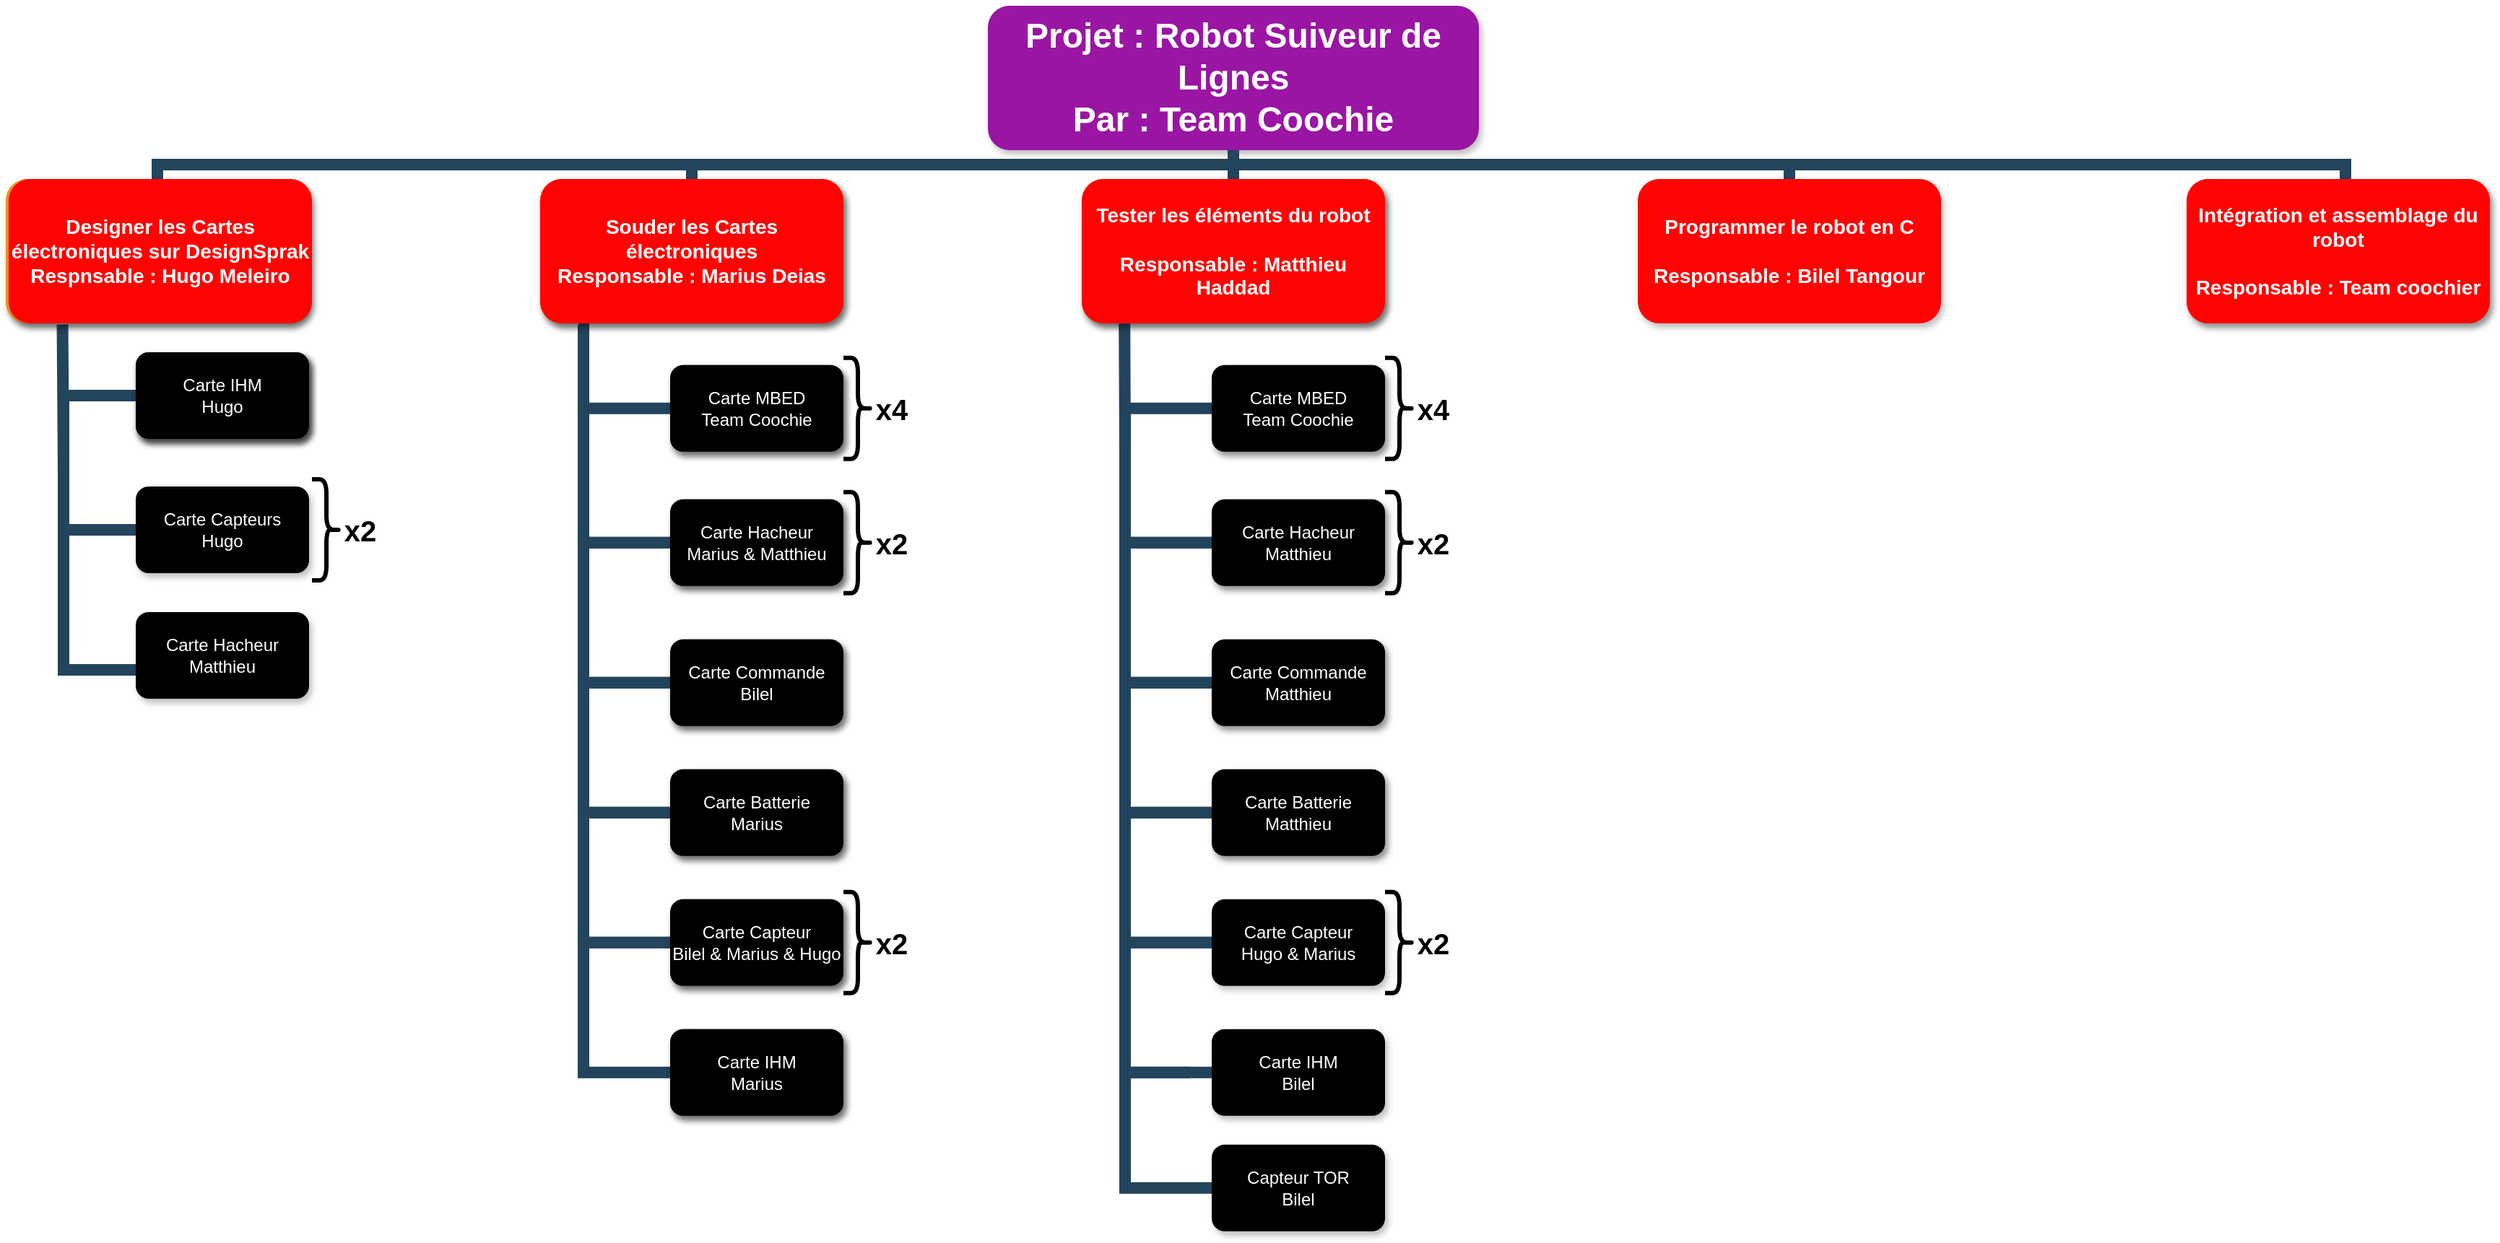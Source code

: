 <mxfile version="20.8.3" type="github">
  <diagram name="Page-1" id="64c3da0e-402f-94eb-ee01-a36477274f13">
    <mxGraphModel dx="754" dy="352" grid="1" gridSize="10" guides="1" tooltips="1" connect="1" arrows="1" fold="1" page="1" pageScale="1" pageWidth="1169" pageHeight="826" background="none" math="0" shadow="0">
      <root>
        <mxCell id="0" />
        <mxCell id="1" parent="0" />
        <mxCell id="2" value="Projet : Robot Suiveur de Lignes&#xa;Par : Team Coochie" style="whiteSpace=wrap;rounded=1;shadow=1;fillColor=#9A15A3;strokeColor=none;fontColor=#FFFFFF;fontStyle=1;fontSize=24" parent="1" vertex="1">
          <mxGeometry x="1000" y="10" width="340" height="100" as="geometry" />
        </mxCell>
        <mxCell id="3" value="Designer les Cartes électroniques sur DesignSprak&#xa;Respnsable : Hugo Meleiro" style="whiteSpace=wrap;rounded=1;fillColor=#F2931E;strokeColor=none;shadow=1;fontColor=#FFFFFF;fontStyle=1;fontSize=14" parent="1" vertex="1">
          <mxGeometry x="320" y="130" width="210" height="100" as="geometry" />
        </mxCell>
        <mxCell id="4" value="SUB-PROJECT 2" style="whiteSpace=wrap;rounded=1;fillColor=#F2931E;strokeColor=none;shadow=1;fontColor=#FFFFFF;fontStyle=1;fontSize=14" parent="1" vertex="1">
          <mxGeometry x="690" y="130" width="210" height="100" as="geometry" />
        </mxCell>
        <mxCell id="23" value="WORK&#xa;PACKAGE 1" style="whiteSpace=wrap;rounded=1;fillColor=#999999;strokeColor=none;shadow=1;fontColor=#FFFFFF;fontStyle=0" parent="1" vertex="1">
          <mxGeometry x="410.0" y="250.0" width="120" height="60" as="geometry" />
        </mxCell>
        <mxCell id="24" value="Carte Capteurs&#xa;Hugo" style="whiteSpace=wrap;rounded=1;fillColor=#000000;strokeColor=none;shadow=1;fontColor=#FFFFFF;fontStyle=0" parent="1" vertex="1">
          <mxGeometry x="410.0" y="343.0" width="120" height="60" as="geometry" />
        </mxCell>
        <mxCell id="45" value="WORK&#xa;PACKAGE 1" style="whiteSpace=wrap;rounded=1;fillColor=#999999;strokeColor=none;shadow=1;fontColor=#FFFFFF;fontStyle=0" parent="1" vertex="1">
          <mxGeometry x="780.0" y="351.9" width="120" height="60" as="geometry" />
        </mxCell>
        <mxCell id="46" value="WORK&#xa;PACKAGE 2" style="whiteSpace=wrap;rounded=1;fillColor=#999999;strokeColor=none;shadow=1;fontColor=#FFFFFF;fontStyle=0" parent="1" vertex="1">
          <mxGeometry x="780.0" y="448.9" width="120" height="60" as="geometry" />
        </mxCell>
        <mxCell id="47" value="WORK&#xa;PACKAGE 3" style="whiteSpace=wrap;rounded=1;fillColor=#999999;strokeColor=none;shadow=1;fontColor=#FFFFFF;fontStyle=0" parent="1" vertex="1">
          <mxGeometry x="780.0" y="538.9" width="120" height="60" as="geometry" />
        </mxCell>
        <mxCell id="48" value="WORK&#xa;PACKAGE 4" style="whiteSpace=wrap;rounded=1;fillColor=#999999;strokeColor=none;shadow=1;fontColor=#FFFFFF;fontStyle=0" parent="1" vertex="1">
          <mxGeometry x="780" y="628.9" width="120" height="60" as="geometry" />
        </mxCell>
        <mxCell id="49" value="WORK&#xa;PACKAGE 5" style="whiteSpace=wrap;rounded=1;fillColor=#999999;strokeColor=none;shadow=1;fontColor=#FFFFFF;fontStyle=0" parent="1" vertex="1">
          <mxGeometry x="780.0" y="718.9" width="120" height="60" as="geometry" />
        </mxCell>
        <mxCell id="107" value="" style="edgeStyle=elbowEdgeStyle;elbow=horizontal;rounded=0;fontColor=#000000;endArrow=none;endFill=0;strokeWidth=8;strokeColor=#23445D;exitX=0;exitY=0.5;exitDx=0;exitDy=0;entryX=0;entryY=0.5;entryDx=0;entryDy=0;" parent="1" source="23" target="24" edge="1">
          <mxGeometry width="100" height="100" relative="1" as="geometry">
            <mxPoint x="425" y="310" as="sourcePoint" />
            <mxPoint x="435" y="420" as="targetPoint" />
            <Array as="points">
              <mxPoint x="360" y="340" />
              <mxPoint x="395" y="390" />
              <mxPoint x="375" y="290" />
              <mxPoint x="405" y="520" />
            </Array>
          </mxGeometry>
        </mxCell>
        <mxCell id="122" value="" style="edgeStyle=elbowEdgeStyle;elbow=horizontal;rounded=0;fontColor=#000000;endArrow=none;endFill=0;strokeWidth=8;strokeColor=#23445D;exitX=0;exitY=0.5;exitDx=0;exitDy=0;entryX=0;entryY=0.5;entryDx=0;entryDy=0;" parent="1" source="m9i79rImLfYh0fpbHkVE-236" target="45" edge="1">
          <mxGeometry width="100" height="100" relative="1" as="geometry">
            <mxPoint x="770.0" y="330.0" as="sourcePoint" />
            <mxPoint x="760.0" y="590" as="targetPoint" />
            <Array as="points">
              <mxPoint x="720" y="280" />
              <mxPoint x="720" y="440" />
              <mxPoint x="750" y="470" />
            </Array>
          </mxGeometry>
        </mxCell>
        <mxCell id="229" value="" style="edgeStyle=elbowEdgeStyle;elbow=vertical;rounded=0;fontColor=#000000;endArrow=none;endFill=0;strokeWidth=8;strokeColor=#23445D;" parent="1" source="2" target="3" edge="1">
          <mxGeometry width="100" height="100" relative="1" as="geometry">
            <mxPoint x="540" y="140" as="sourcePoint" />
            <mxPoint x="640" y="40" as="targetPoint" />
          </mxGeometry>
        </mxCell>
        <mxCell id="230" value="" style="edgeStyle=elbowEdgeStyle;elbow=vertical;rounded=0;fontColor=#000000;endArrow=none;endFill=0;strokeWidth=8;strokeColor=#23445D;" parent="1" source="2" target="4" edge="1">
          <mxGeometry width="100" height="100" relative="1" as="geometry">
            <mxPoint x="550" y="150" as="sourcePoint" />
            <mxPoint x="650" y="50" as="targetPoint" />
          </mxGeometry>
        </mxCell>
        <mxCell id="m9i79rImLfYh0fpbHkVE-235" value="" style="edgeStyle=elbowEdgeStyle;elbow=horizontal;rounded=0;fontColor=#000000;endArrow=none;endFill=0;strokeWidth=8;strokeColor=#23445D;exitX=0;exitY=0.5;exitDx=0;exitDy=0;entryX=0;entryY=0.5;entryDx=0;entryDy=0;" parent="1" source="24" edge="1">
          <mxGeometry width="100" height="100" relative="1" as="geometry">
            <mxPoint x="380" y="393" as="sourcePoint" />
            <mxPoint x="410" y="470.0" as="targetPoint" />
            <Array as="points">
              <mxPoint x="360" y="420" />
              <mxPoint x="375" y="553" />
              <mxPoint x="395" y="483" />
              <mxPoint x="375" y="383" />
              <mxPoint x="405" y="613" />
            </Array>
          </mxGeometry>
        </mxCell>
        <mxCell id="m9i79rImLfYh0fpbHkVE-236" value="WORK&#xa;PACKAGE 1" style="whiteSpace=wrap;rounded=1;fillColor=#999999;strokeColor=none;shadow=1;fontColor=#FFFFFF;fontStyle=0" parent="1" vertex="1">
          <mxGeometry x="780.0" y="258.9" width="120" height="60" as="geometry" />
        </mxCell>
        <mxCell id="m9i79rImLfYh0fpbHkVE-237" value="" style="edgeStyle=elbowEdgeStyle;elbow=horizontal;rounded=0;fontColor=#000000;endArrow=none;endFill=0;strokeWidth=8;strokeColor=#23445D;exitX=0;exitY=0.5;exitDx=0;exitDy=0;entryX=0;entryY=0.5;entryDx=0;entryDy=0;" parent="1" source="45" target="46" edge="1">
          <mxGeometry width="100" height="100" relative="1" as="geometry">
            <mxPoint x="760.0" y="370.0" as="sourcePoint" />
            <mxPoint x="770.0" y="510.0" as="targetPoint" />
            <Array as="points">
              <mxPoint x="720" y="520" />
              <mxPoint x="750" y="550" />
            </Array>
          </mxGeometry>
        </mxCell>
        <mxCell id="m9i79rImLfYh0fpbHkVE-238" value="" style="edgeStyle=elbowEdgeStyle;elbow=horizontal;rounded=0;fontColor=#000000;endArrow=none;endFill=0;strokeWidth=8;strokeColor=#23445D;exitX=0;exitY=0.5;exitDx=0;exitDy=0;entryX=0;entryY=0.5;entryDx=0;entryDy=0;" parent="1" source="46" target="47" edge="1">
          <mxGeometry width="100" height="100" relative="1" as="geometry">
            <mxPoint x="760.0" y="500.0" as="sourcePoint" />
            <mxPoint x="770.0" y="640.0" as="targetPoint" />
            <Array as="points">
              <mxPoint x="720" y="570" />
              <mxPoint x="720" y="550" />
              <mxPoint x="750" y="680" />
            </Array>
          </mxGeometry>
        </mxCell>
        <mxCell id="m9i79rImLfYh0fpbHkVE-239" value="" style="edgeStyle=elbowEdgeStyle;elbow=horizontal;rounded=0;fontColor=#000000;endArrow=none;endFill=0;strokeWidth=8;strokeColor=#23445D;exitX=0;exitY=0.5;exitDx=0;exitDy=0;entryX=0;entryY=0.5;entryDx=0;entryDy=0;" parent="1" source="47" target="48" edge="1">
          <mxGeometry width="100" height="100" relative="1" as="geometry">
            <mxPoint x="760.0" y="620.0" as="sourcePoint" />
            <mxPoint x="770.0" y="760.0" as="targetPoint" />
            <Array as="points">
              <mxPoint x="720" y="730" />
              <mxPoint x="730" y="730" />
              <mxPoint x="760" y="730" />
              <mxPoint x="720" y="770" />
              <mxPoint x="750" y="800" />
            </Array>
          </mxGeometry>
        </mxCell>
        <mxCell id="m9i79rImLfYh0fpbHkVE-240" value="" style="edgeStyle=elbowEdgeStyle;elbow=horizontal;rounded=0;fontColor=#000000;endArrow=none;endFill=0;strokeWidth=8;strokeColor=#23445D;exitX=0;exitY=0.5;exitDx=0;exitDy=0;entryX=0;entryY=0.5;entryDx=0;entryDy=0;" parent="1" source="48" target="49" edge="1">
          <mxGeometry width="100" height="100" relative="1" as="geometry">
            <mxPoint x="670.0" y="680.0" as="sourcePoint" />
            <mxPoint x="680.0" y="820.0" as="targetPoint" />
            <Array as="points">
              <mxPoint x="720" y="710" />
              <mxPoint x="660" y="860" />
            </Array>
          </mxGeometry>
        </mxCell>
        <mxCell id="m9i79rImLfYh0fpbHkVE-241" value="" style="edgeStyle=elbowEdgeStyle;elbow=horizontal;rounded=0;fontColor=#000000;endArrow=none;endFill=0;strokeWidth=8;strokeColor=#23445D;exitX=0.126;exitY=1.011;exitDx=0;exitDy=0;exitPerimeter=0;" parent="1" source="4" edge="1">
          <mxGeometry width="100" height="100" relative="1" as="geometry">
            <mxPoint x="660" y="250" as="sourcePoint" />
            <mxPoint x="720" y="300" as="targetPoint" />
            <Array as="points">
              <mxPoint x="720" y="260" />
              <mxPoint x="690" y="453" />
            </Array>
          </mxGeometry>
        </mxCell>
        <mxCell id="m9i79rImLfYh0fpbHkVE-298" value="" style="edgeStyle=elbowEdgeStyle;elbow=vertical;rounded=0;fontColor=#000000;endArrow=none;endFill=0;strokeWidth=8;strokeColor=#23445D;exitX=0.5;exitY=1;exitDx=0;exitDy=0;entryX=0.5;entryY=0;entryDx=0;entryDy=0;" parent="1" source="2" edge="1">
          <mxGeometry width="100" height="100" relative="1" as="geometry">
            <mxPoint x="1180" y="120" as="sourcePoint" />
            <mxPoint x="1170" y="130" as="targetPoint" />
          </mxGeometry>
        </mxCell>
        <mxCell id="m9i79rImLfYh0fpbHkVE-301" value="" style="edgeStyle=elbowEdgeStyle;elbow=horizontal;rounded=0;fontColor=#000000;endArrow=none;endFill=0;strokeWidth=8;strokeColor=#23445D;exitX=0.187;exitY=1.007;exitDx=0;exitDy=0;entryX=0;entryY=0.5;entryDx=0;entryDy=0;exitPerimeter=0;" parent="1" source="3" edge="1">
          <mxGeometry width="100" height="100" relative="1" as="geometry">
            <mxPoint x="360" y="240.0" as="sourcePoint" />
            <mxPoint x="360" y="333.0" as="targetPoint" />
            <Array as="points">
              <mxPoint x="360" y="260" />
              <mxPoint x="260" y="300" />
              <mxPoint x="295" y="350" />
              <mxPoint x="275" y="250" />
              <mxPoint x="305" y="480" />
            </Array>
          </mxGeometry>
        </mxCell>
        <mxCell id="m9i79rImLfYh0fpbHkVE-302" value="SUB-PROJECT 2" style="whiteSpace=wrap;rounded=1;fillColor=#F2931E;strokeColor=none;shadow=1;fontColor=#FFFFFF;fontStyle=1;fontSize=14" parent="1" vertex="1">
          <mxGeometry x="1065" y="130" width="210" height="100" as="geometry" />
        </mxCell>
        <mxCell id="m9i79rImLfYh0fpbHkVE-303" value="WORK&#xa;PACKAGE 1" style="whiteSpace=wrap;rounded=1;fillColor=#999999;strokeColor=none;shadow=1;fontColor=#FFFFFF;fontStyle=0" parent="1" vertex="1">
          <mxGeometry x="1155.0" y="351.9" width="120" height="60" as="geometry" />
        </mxCell>
        <mxCell id="m9i79rImLfYh0fpbHkVE-304" value="WORK&#xa;PACKAGE 2" style="whiteSpace=wrap;rounded=1;fillColor=#999999;strokeColor=none;shadow=1;fontColor=#FFFFFF;fontStyle=0" parent="1" vertex="1">
          <mxGeometry x="1155" y="448.9" width="120" height="60" as="geometry" />
        </mxCell>
        <mxCell id="m9i79rImLfYh0fpbHkVE-305" value="WORK&#xa;PACKAGE 3" style="whiteSpace=wrap;rounded=1;fillColor=#999999;strokeColor=none;shadow=1;fontColor=#FFFFFF;fontStyle=0" parent="1" vertex="1">
          <mxGeometry x="1155.0" y="538.9" width="120" height="60" as="geometry" />
        </mxCell>
        <mxCell id="m9i79rImLfYh0fpbHkVE-306" value="Carte Capteur&#xa;Hugo &amp; Marius" style="whiteSpace=wrap;rounded=1;fillColor=#000000;strokeColor=none;shadow=1;fontColor=#FFFFFF;fontStyle=0" parent="1" vertex="1">
          <mxGeometry x="1155" y="628.9" width="120" height="60" as="geometry" />
        </mxCell>
        <mxCell id="m9i79rImLfYh0fpbHkVE-307" value="Carte IHM&#xa;Bilel" style="whiteSpace=wrap;rounded=1;fillColor=#000000;strokeColor=none;shadow=1;fontColor=#FFFFFF;fontStyle=0" parent="1" vertex="1">
          <mxGeometry x="1155" y="718.9" width="120" height="60" as="geometry" />
        </mxCell>
        <mxCell id="m9i79rImLfYh0fpbHkVE-308" value="" style="edgeStyle=elbowEdgeStyle;elbow=horizontal;rounded=0;fontColor=#000000;endArrow=none;endFill=0;strokeWidth=8;strokeColor=#23445D;exitX=0;exitY=0.5;exitDx=0;exitDy=0;entryX=0;entryY=0.5;entryDx=0;entryDy=0;" parent="1" source="m9i79rImLfYh0fpbHkVE-309" target="m9i79rImLfYh0fpbHkVE-303" edge="1">
          <mxGeometry width="100" height="100" relative="1" as="geometry">
            <mxPoint x="1145.0" y="348.9" as="sourcePoint" />
            <mxPoint x="1135.0" y="608.9" as="targetPoint" />
            <Array as="points">
              <mxPoint x="1095" y="298.9" />
              <mxPoint x="1095" y="458.9" />
              <mxPoint x="1125" y="488.9" />
            </Array>
          </mxGeometry>
        </mxCell>
        <mxCell id="m9i79rImLfYh0fpbHkVE-309" value="WORK&#xa;PACKAGE 1" style="whiteSpace=wrap;rounded=1;fillColor=#999999;strokeColor=none;shadow=1;fontColor=#FFFFFF;fontStyle=0" parent="1" vertex="1">
          <mxGeometry x="1155.0" y="258.9" width="120" height="60" as="geometry" />
        </mxCell>
        <mxCell id="m9i79rImLfYh0fpbHkVE-310" value="" style="edgeStyle=elbowEdgeStyle;elbow=horizontal;rounded=0;fontColor=#000000;endArrow=none;endFill=0;strokeWidth=8;strokeColor=#23445D;exitX=0;exitY=0.5;exitDx=0;exitDy=0;entryX=0;entryY=0.5;entryDx=0;entryDy=0;" parent="1" source="m9i79rImLfYh0fpbHkVE-303" target="m9i79rImLfYh0fpbHkVE-304" edge="1">
          <mxGeometry width="100" height="100" relative="1" as="geometry">
            <mxPoint x="1135.0" y="388.9" as="sourcePoint" />
            <mxPoint x="1145.0" y="528.9" as="targetPoint" />
            <Array as="points">
              <mxPoint x="1095" y="538.9" />
              <mxPoint x="1125" y="568.9" />
            </Array>
          </mxGeometry>
        </mxCell>
        <mxCell id="m9i79rImLfYh0fpbHkVE-311" value="" style="edgeStyle=elbowEdgeStyle;elbow=horizontal;rounded=0;fontColor=#000000;endArrow=none;endFill=0;strokeWidth=8;strokeColor=#23445D;exitX=0;exitY=0.5;exitDx=0;exitDy=0;entryX=0;entryY=0.5;entryDx=0;entryDy=0;" parent="1" source="m9i79rImLfYh0fpbHkVE-304" target="m9i79rImLfYh0fpbHkVE-305" edge="1">
          <mxGeometry width="100" height="100" relative="1" as="geometry">
            <mxPoint x="1135.0" y="518.9" as="sourcePoint" />
            <mxPoint x="1145.0" y="658.9" as="targetPoint" />
            <Array as="points">
              <mxPoint x="1095" y="588.9" />
              <mxPoint x="1095" y="568.9" />
              <mxPoint x="1125" y="698.9" />
            </Array>
          </mxGeometry>
        </mxCell>
        <mxCell id="m9i79rImLfYh0fpbHkVE-312" value="" style="edgeStyle=elbowEdgeStyle;elbow=horizontal;rounded=0;fontColor=#000000;endArrow=none;endFill=0;strokeWidth=8;strokeColor=#23445D;exitX=0;exitY=0.5;exitDx=0;exitDy=0;entryX=0;entryY=0.5;entryDx=0;entryDy=0;" parent="1" source="m9i79rImLfYh0fpbHkVE-305" target="m9i79rImLfYh0fpbHkVE-306" edge="1">
          <mxGeometry width="100" height="100" relative="1" as="geometry">
            <mxPoint x="1135.0" y="638.9" as="sourcePoint" />
            <mxPoint x="1145.0" y="778.9" as="targetPoint" />
            <Array as="points">
              <mxPoint x="1095" y="748.9" />
              <mxPoint x="1105" y="748.9" />
              <mxPoint x="1135" y="748.9" />
              <mxPoint x="1095" y="788.9" />
              <mxPoint x="1125" y="818.9" />
            </Array>
          </mxGeometry>
        </mxCell>
        <mxCell id="m9i79rImLfYh0fpbHkVE-313" value="" style="edgeStyle=elbowEdgeStyle;elbow=horizontal;rounded=0;fontColor=#000000;endArrow=none;endFill=0;strokeWidth=8;strokeColor=#23445D;exitX=0;exitY=0.5;exitDx=0;exitDy=0;entryX=0;entryY=0.5;entryDx=0;entryDy=0;" parent="1" source="m9i79rImLfYh0fpbHkVE-306" target="m9i79rImLfYh0fpbHkVE-307" edge="1">
          <mxGeometry width="100" height="100" relative="1" as="geometry">
            <mxPoint x="1045.0" y="698.9" as="sourcePoint" />
            <mxPoint x="1055.0" y="838.9" as="targetPoint" />
            <Array as="points">
              <mxPoint x="1095" y="728.9" />
              <mxPoint x="1035" y="878.9" />
            </Array>
          </mxGeometry>
        </mxCell>
        <mxCell id="m9i79rImLfYh0fpbHkVE-314" value="" style="edgeStyle=elbowEdgeStyle;elbow=horizontal;rounded=0;fontColor=#000000;endArrow=none;endFill=0;strokeWidth=8;strokeColor=#23445D;exitX=0.141;exitY=1.001;exitDx=0;exitDy=0;exitPerimeter=0;" parent="1" source="m9i79rImLfYh0fpbHkVE-328" edge="1">
          <mxGeometry width="100" height="100" relative="1" as="geometry">
            <mxPoint x="1091.46" y="250.0" as="sourcePoint" />
            <mxPoint x="1095" y="318.9" as="targetPoint" />
            <Array as="points">
              <mxPoint x="1095" y="278.9" />
              <mxPoint x="1065" y="471.9" />
            </Array>
          </mxGeometry>
        </mxCell>
        <mxCell id="m9i79rImLfYh0fpbHkVE-315" value="Capteur TOR&#xa;Bilel" style="whiteSpace=wrap;rounded=1;fillColor=#000000;strokeColor=none;shadow=1;fontColor=#FFFFFF;fontStyle=0" parent="1" vertex="1">
          <mxGeometry x="1155" y="798.9" width="120" height="60" as="geometry" />
        </mxCell>
        <mxCell id="m9i79rImLfYh0fpbHkVE-316" value="" style="edgeStyle=elbowEdgeStyle;elbow=horizontal;rounded=0;fontColor=#000000;endArrow=none;endFill=0;strokeWidth=8;strokeColor=#23445D;exitX=0;exitY=0.5;exitDx=0;exitDy=0;entryX=0;entryY=0.5;entryDx=0;entryDy=0;" parent="1" target="m9i79rImLfYh0fpbHkVE-315" edge="1">
          <mxGeometry width="100" height="100" relative="1" as="geometry">
            <mxPoint x="1140" y="748.9" as="sourcePoint" />
            <mxPoint x="1140" y="828.9" as="targetPoint" />
            <Array as="points">
              <mxPoint x="1095" y="708.9" />
              <mxPoint x="1095" y="768.9" />
              <mxPoint x="1095" y="818.9" />
              <mxPoint x="1085" y="808.9" />
              <mxPoint x="1055" y="858.9" />
              <mxPoint x="995" y="1008.9" />
            </Array>
          </mxGeometry>
        </mxCell>
        <mxCell id="m9i79rImLfYh0fpbHkVE-321" style="edgeStyle=none;rounded=0;orthogonalLoop=1;jettySize=auto;html=1;exitX=0.5;exitY=0;exitDx=0;exitDy=0;entryX=0.5;entryY=1;entryDx=0;entryDy=0;endArrow=none;strokeColor=#23445D;fontColor=#000000;endFill=0;strokeWidth=8;" parent="1" source="m9i79rImLfYh0fpbHkVE-319" target="2" edge="1">
          <mxGeometry relative="1" as="geometry">
            <Array as="points">
              <mxPoint x="1555" y="120" />
              <mxPoint x="1510" y="120" />
              <mxPoint x="1460" y="120" />
              <mxPoint x="1370" y="120" />
              <mxPoint x="1330" y="120" />
              <mxPoint x="1270" y="120" />
              <mxPoint x="1200" y="120" />
              <mxPoint x="1170" y="120" />
            </Array>
          </mxGeometry>
        </mxCell>
        <mxCell id="m9i79rImLfYh0fpbHkVE-319" value="Programmer le robot en C&#xa;&#xa;Responsable : Bilel Tangour" style="whiteSpace=wrap;rounded=1;fillColor=#FF0303;strokeColor=none;shadow=1;fontColor=#FFFFFF;fontStyle=1;fontSize=14" parent="1" vertex="1">
          <mxGeometry x="1450" y="130" width="210" height="100" as="geometry" />
        </mxCell>
        <mxCell id="m9i79rImLfYh0fpbHkVE-320" value="SUB-PROJECT 2" style="whiteSpace=wrap;rounded=1;fillColor=#F2931E;strokeColor=none;shadow=1;fontColor=#FFFFFF;fontStyle=1;fontSize=14" parent="1" vertex="1">
          <mxGeometry x="1830" y="130" width="210" height="100" as="geometry" />
        </mxCell>
        <mxCell id="m9i79rImLfYh0fpbHkVE-322" style="edgeStyle=none;rounded=0;orthogonalLoop=1;jettySize=auto;html=1;exitX=0.5;exitY=0;exitDx=0;exitDy=0;endArrow=none;strokeColor=#23445D;fontColor=#000000;endFill=0;strokeWidth=8;" parent="1" edge="1">
          <mxGeometry relative="1" as="geometry">
            <mxPoint x="1940" y="130" as="sourcePoint" />
            <mxPoint x="1560" y="120" as="targetPoint" />
            <Array as="points">
              <mxPoint x="1940" y="120" />
              <mxPoint x="1895" y="120" />
              <mxPoint x="1845" y="120" />
              <mxPoint x="1755" y="120" />
              <mxPoint x="1715" y="120" />
              <mxPoint x="1655" y="120" />
              <mxPoint x="1585" y="120" />
              <mxPoint x="1555" y="120" />
            </Array>
          </mxGeometry>
        </mxCell>
        <mxCell id="m9i79rImLfYh0fpbHkVE-323" value="Designer les Cartes électroniques sur DesignSprak&#xa;Respnsable : Hugo Meleiro" style="whiteSpace=wrap;rounded=1;fillColor=#F2931E;strokeColor=none;shadow=1;fontColor=#FFFFFF;fontStyle=1;fontSize=14" parent="1" vertex="1">
          <mxGeometry x="320" y="130" width="210" height="100" as="geometry" />
        </mxCell>
        <mxCell id="m9i79rImLfYh0fpbHkVE-324" value="SUB-PROJECT 2" style="whiteSpace=wrap;rounded=1;fillColor=#F2931E;strokeColor=none;shadow=1;fontColor=#FFFFFF;fontStyle=1;fontSize=14" parent="1" vertex="1">
          <mxGeometry x="690" y="130" width="210" height="100" as="geometry" />
        </mxCell>
        <mxCell id="m9i79rImLfYh0fpbHkVE-325" value="SUB-PROJECT 2" style="whiteSpace=wrap;rounded=1;fillColor=#F2931E;strokeColor=none;shadow=1;fontColor=#FFFFFF;fontStyle=1;fontSize=14" parent="1" vertex="1">
          <mxGeometry x="1065" y="130" width="210" height="100" as="geometry" />
        </mxCell>
        <mxCell id="m9i79rImLfYh0fpbHkVE-326" value="Designer les Cartes électroniques sur DesignSprak&#xa;Respnsable : Hugo Meleiro" style="whiteSpace=wrap;rounded=1;fillColor=#FF0303;strokeColor=none;shadow=1;fontColor=#FFFFFF;fontStyle=1;fontSize=14" parent="1" vertex="1">
          <mxGeometry x="322" y="130" width="210" height="100" as="geometry" />
        </mxCell>
        <mxCell id="m9i79rImLfYh0fpbHkVE-327" value="Souder les Cartes électroniques&#xa;Responsable : Marius Deias" style="whiteSpace=wrap;rounded=1;fillColor=#FF0303;strokeColor=none;shadow=1;fontColor=#FFFFFF;fontStyle=1;fontSize=14" parent="1" vertex="1">
          <mxGeometry x="690" y="130" width="210" height="100" as="geometry" />
        </mxCell>
        <mxCell id="m9i79rImLfYh0fpbHkVE-328" value="Tester les éléments du robot&#xa;&#xa;Responsable : Matthieu Haddad" style="whiteSpace=wrap;rounded=1;fillColor=#FF0303;strokeColor=none;shadow=1;fontColor=#FFFFFF;fontStyle=1;fontSize=14" parent="1" vertex="1">
          <mxGeometry x="1065" y="130" width="210" height="100" as="geometry" />
        </mxCell>
        <mxCell id="m9i79rImLfYh0fpbHkVE-329" value="Intégration et assemblage du robot&#xa;&#xa;Responsable : Team coochier" style="whiteSpace=wrap;rounded=1;fillColor=#FF0303;strokeColor=none;shadow=1;fontColor=#FFFFFF;fontStyle=1;fontSize=14" parent="1" vertex="1">
          <mxGeometry x="1830" y="130" width="210" height="100" as="geometry" />
        </mxCell>
        <mxCell id="m9i79rImLfYh0fpbHkVE-330" value="WORK&#xa;PACKAGE 1" style="whiteSpace=wrap;rounded=1;fillColor=#999999;strokeColor=none;shadow=1;fontColor=#FFFFFF;fontStyle=0" parent="1" vertex="1">
          <mxGeometry x="410.0" y="250.0" width="120" height="60" as="geometry" />
        </mxCell>
        <mxCell id="m9i79rImLfYh0fpbHkVE-331" value="WORK&#xa;PACKAGE 1" style="whiteSpace=wrap;rounded=1;fillColor=#999999;strokeColor=none;shadow=1;fontColor=#FFFFFF;fontStyle=0" parent="1" vertex="1">
          <mxGeometry x="410.0" y="250.0" width="120" height="60" as="geometry" />
        </mxCell>
        <mxCell id="m9i79rImLfYh0fpbHkVE-333" value="WORK&#xa;PACKAGE 1" style="whiteSpace=wrap;rounded=1;fillColor=#999999;strokeColor=none;shadow=1;fontColor=#FFFFFF;fontStyle=0" parent="1" vertex="1">
          <mxGeometry x="410.0" y="250.0" width="120" height="60" as="geometry" />
        </mxCell>
        <mxCell id="m9i79rImLfYh0fpbHkVE-335" value="WORK&#xa;PACKAGE 1" style="whiteSpace=wrap;rounded=1;fillColor=#999999;strokeColor=none;shadow=1;fontColor=#FFFFFF;fontStyle=0" parent="1" vertex="1">
          <mxGeometry x="780.0" y="351.9" width="120" height="60" as="geometry" />
        </mxCell>
        <mxCell id="m9i79rImLfYh0fpbHkVE-336" value="WORK&#xa;PACKAGE 2" style="whiteSpace=wrap;rounded=1;fillColor=#999999;strokeColor=none;shadow=1;fontColor=#FFFFFF;fontStyle=0" parent="1" vertex="1">
          <mxGeometry x="780.0" y="448.9" width="120" height="60" as="geometry" />
        </mxCell>
        <mxCell id="m9i79rImLfYh0fpbHkVE-337" value="WORK&#xa;PACKAGE 1" style="whiteSpace=wrap;rounded=1;fillColor=#999999;strokeColor=none;shadow=1;fontColor=#FFFFFF;fontStyle=0" parent="1" vertex="1">
          <mxGeometry x="780.0" y="258.9" width="120" height="60" as="geometry" />
        </mxCell>
        <mxCell id="m9i79rImLfYh0fpbHkVE-338" value="WORK&#xa;PACKAGE 3" style="whiteSpace=wrap;rounded=1;fillColor=#999999;strokeColor=none;shadow=1;fontColor=#FFFFFF;fontStyle=0" parent="1" vertex="1">
          <mxGeometry x="780.0" y="538.9" width="120" height="60" as="geometry" />
        </mxCell>
        <mxCell id="m9i79rImLfYh0fpbHkVE-339" value="WORK&#xa;PACKAGE 4" style="whiteSpace=wrap;rounded=1;fillColor=#999999;strokeColor=none;shadow=1;fontColor=#FFFFFF;fontStyle=0" parent="1" vertex="1">
          <mxGeometry x="780" y="628.9" width="120" height="60" as="geometry" />
        </mxCell>
        <mxCell id="m9i79rImLfYh0fpbHkVE-340" value="WORK&#xa;PACKAGE 5" style="whiteSpace=wrap;rounded=1;fillColor=#999999;strokeColor=none;shadow=1;fontColor=#FFFFFF;fontStyle=0" parent="1" vertex="1">
          <mxGeometry x="780.0" y="718.9" width="120" height="60" as="geometry" />
        </mxCell>
        <mxCell id="m9i79rImLfYh0fpbHkVE-341" value="Carte IHM&#xa;Hugo" style="whiteSpace=wrap;rounded=1;fillColor=#000000;strokeColor=none;shadow=1;fontColor=#FFFFFF;fontStyle=0" parent="1" vertex="1">
          <mxGeometry x="410.0" y="250.0" width="120" height="60" as="geometry" />
        </mxCell>
        <mxCell id="m9i79rImLfYh0fpbHkVE-342" value="Carte Hacheur&#xa;Matthieu" style="whiteSpace=wrap;rounded=1;fillColor=#000000;strokeColor=none;shadow=1;fontColor=#FFFFFF;fontStyle=0" parent="1" vertex="1">
          <mxGeometry x="410.0" y="430.0" width="120" height="60" as="geometry" />
        </mxCell>
        <mxCell id="m9i79rImLfYh0fpbHkVE-343" value="Carte Hacheur&#xa;Marius &amp; Matthieu" style="whiteSpace=wrap;rounded=1;fillColor=#000000;strokeColor=none;shadow=1;fontColor=#FFFFFF;fontStyle=0" parent="1" vertex="1">
          <mxGeometry x="780.0" y="351.9" width="120" height="60" as="geometry" />
        </mxCell>
        <mxCell id="m9i79rImLfYh0fpbHkVE-344" value="Carte Commande&#xa;Bilel" style="whiteSpace=wrap;rounded=1;fillColor=#000000;strokeColor=none;shadow=1;fontColor=#FFFFFF;fontStyle=0" parent="1" vertex="1">
          <mxGeometry x="780.0" y="448.9" width="120" height="60" as="geometry" />
        </mxCell>
        <mxCell id="m9i79rImLfYh0fpbHkVE-345" value="Carte MBED&#xa;Team Coochie" style="whiteSpace=wrap;rounded=1;fillColor=#000000;strokeColor=none;shadow=1;fontColor=#FFFFFF;fontStyle=0" parent="1" vertex="1">
          <mxGeometry x="780.0" y="258.9" width="120" height="60" as="geometry" />
        </mxCell>
        <mxCell id="m9i79rImLfYh0fpbHkVE-346" value="Carte Batterie&#xa;Marius" style="whiteSpace=wrap;rounded=1;fillColor=#000000;strokeColor=none;shadow=1;fontColor=#FFFFFF;fontStyle=0" parent="1" vertex="1">
          <mxGeometry x="780.0" y="538.9" width="120" height="60" as="geometry" />
        </mxCell>
        <mxCell id="m9i79rImLfYh0fpbHkVE-347" value="Carte Capteur&#xa;Bilel &amp; Marius &amp; Hugo" style="whiteSpace=wrap;rounded=1;fillColor=#000000;strokeColor=none;shadow=1;fontColor=#FFFFFF;fontStyle=0" parent="1" vertex="1">
          <mxGeometry x="780" y="628.9" width="120" height="60" as="geometry" />
        </mxCell>
        <mxCell id="m9i79rImLfYh0fpbHkVE-348" value="Carte IHM&#xa;Marius" style="whiteSpace=wrap;rounded=1;fillColor=#000000;strokeColor=none;shadow=1;fontColor=#FFFFFF;fontStyle=0" parent="1" vertex="1">
          <mxGeometry x="780.0" y="718.9" width="120" height="60" as="geometry" />
        </mxCell>
        <mxCell id="m9i79rImLfYh0fpbHkVE-349" value="Carte Hacheur&#xa;Matthieu" style="whiteSpace=wrap;rounded=1;fillColor=#000000;strokeColor=none;shadow=1;fontColor=#FFFFFF;fontStyle=0" parent="1" vertex="1">
          <mxGeometry x="1155.0" y="351.9" width="120" height="60" as="geometry" />
        </mxCell>
        <mxCell id="m9i79rImLfYh0fpbHkVE-350" value="Carte MBED&#xa;Team Coochie" style="whiteSpace=wrap;rounded=1;fillColor=#000000;strokeColor=none;shadow=1;fontColor=#FFFFFF;fontStyle=0" parent="1" vertex="1">
          <mxGeometry x="1155.0" y="258.9" width="120" height="60" as="geometry" />
        </mxCell>
        <mxCell id="m9i79rImLfYh0fpbHkVE-351" value="Carte Commande&#xa;Matthieu" style="whiteSpace=wrap;rounded=1;fillColor=#000000;strokeColor=none;shadow=1;fontColor=#FFFFFF;fontStyle=0" parent="1" vertex="1">
          <mxGeometry x="1155" y="448.9" width="120" height="60" as="geometry" />
        </mxCell>
        <mxCell id="m9i79rImLfYh0fpbHkVE-352" value="Carte Batterie&#xa;Matthieu" style="whiteSpace=wrap;rounded=1;fillColor=#000000;strokeColor=none;shadow=1;fontColor=#FFFFFF;fontStyle=0" parent="1" vertex="1">
          <mxGeometry x="1155.0" y="538.9" width="120" height="60" as="geometry" />
        </mxCell>
        <mxCell id="m9i79rImLfYh0fpbHkVE-357" value="" style="shape=curlyBracket;whiteSpace=wrap;html=1;rounded=1;flipH=1;labelPosition=right;verticalLabelPosition=middle;align=left;verticalAlign=middle;fillColor=#3333FF;fontStyle=0;strokeWidth=3;" parent="1" vertex="1">
          <mxGeometry x="532" y="338" width="20" height="70" as="geometry" />
        </mxCell>
        <mxCell id="14AasekuTVvcGq4eYEnX-230" value="&lt;b&gt;&lt;font style=&quot;font-size: 20px;&quot;&gt;x2&lt;/font&gt;&lt;/b&gt;" style="text;html=1;align=center;verticalAlign=middle;resizable=0;points=[];autosize=1;strokeColor=none;fillColor=none;strokeWidth=3;" vertex="1" parent="1">
          <mxGeometry x="540" y="353" width="50" height="40" as="geometry" />
        </mxCell>
        <mxCell id="14AasekuTVvcGq4eYEnX-232" value="" style="shape=curlyBracket;whiteSpace=wrap;html=1;rounded=1;flipH=1;labelPosition=right;verticalLabelPosition=middle;align=left;verticalAlign=middle;fillColor=#3333FF;fontStyle=0;strokeWidth=3;" vertex="1" parent="1">
          <mxGeometry x="900" y="253.9" width="20" height="70" as="geometry" />
        </mxCell>
        <mxCell id="14AasekuTVvcGq4eYEnX-233" value="&lt;b&gt;&lt;font style=&quot;font-size: 20px;&quot;&gt;x4&lt;/font&gt;&lt;/b&gt;" style="text;html=1;align=center;verticalAlign=middle;resizable=0;points=[];autosize=1;strokeColor=none;fillColor=none;strokeWidth=3;" vertex="1" parent="1">
          <mxGeometry x="908" y="268.9" width="50" height="40" as="geometry" />
        </mxCell>
        <mxCell id="14AasekuTVvcGq4eYEnX-234" value="" style="shape=curlyBracket;whiteSpace=wrap;html=1;rounded=1;flipH=1;labelPosition=right;verticalLabelPosition=middle;align=left;verticalAlign=middle;fillColor=#3333FF;fontStyle=0;strokeWidth=3;" vertex="1" parent="1">
          <mxGeometry x="900" y="346.9" width="20" height="70" as="geometry" />
        </mxCell>
        <mxCell id="14AasekuTVvcGq4eYEnX-235" value="&lt;b&gt;&lt;font style=&quot;font-size: 20px;&quot;&gt;x2&lt;/font&gt;&lt;/b&gt;" style="text;html=1;align=center;verticalAlign=middle;resizable=0;points=[];autosize=1;strokeColor=none;fillColor=none;strokeWidth=3;" vertex="1" parent="1">
          <mxGeometry x="908" y="361.9" width="50" height="40" as="geometry" />
        </mxCell>
        <mxCell id="14AasekuTVvcGq4eYEnX-236" value="" style="shape=curlyBracket;whiteSpace=wrap;html=1;rounded=1;flipH=1;labelPosition=right;verticalLabelPosition=middle;align=left;verticalAlign=middle;fillColor=#3333FF;fontStyle=0;strokeWidth=3;" vertex="1" parent="1">
          <mxGeometry x="900" y="623.9" width="20" height="70" as="geometry" />
        </mxCell>
        <mxCell id="14AasekuTVvcGq4eYEnX-237" value="&lt;b&gt;&lt;font style=&quot;font-size: 20px;&quot;&gt;x2&lt;/font&gt;&lt;/b&gt;" style="text;html=1;align=center;verticalAlign=middle;resizable=0;points=[];autosize=1;strokeColor=none;fillColor=none;strokeWidth=3;" vertex="1" parent="1">
          <mxGeometry x="908" y="638.9" width="50" height="40" as="geometry" />
        </mxCell>
        <mxCell id="14AasekuTVvcGq4eYEnX-238" value="" style="shape=curlyBracket;whiteSpace=wrap;html=1;rounded=1;flipH=1;labelPosition=right;verticalLabelPosition=middle;align=left;verticalAlign=middle;fillColor=#3333FF;fontStyle=0;strokeWidth=3;" vertex="1" parent="1">
          <mxGeometry x="1275" y="253.9" width="20" height="70" as="geometry" />
        </mxCell>
        <mxCell id="14AasekuTVvcGq4eYEnX-239" value="&lt;b&gt;&lt;font style=&quot;font-size: 20px;&quot;&gt;x4&lt;/font&gt;&lt;/b&gt;" style="text;html=1;align=center;verticalAlign=middle;resizable=0;points=[];autosize=1;strokeColor=none;fillColor=none;strokeWidth=3;" vertex="1" parent="1">
          <mxGeometry x="1283" y="268.9" width="50" height="40" as="geometry" />
        </mxCell>
        <mxCell id="14AasekuTVvcGq4eYEnX-240" value="" style="shape=curlyBracket;whiteSpace=wrap;html=1;rounded=1;flipH=1;labelPosition=right;verticalLabelPosition=middle;align=left;verticalAlign=middle;fillColor=#3333FF;fontStyle=0;strokeWidth=3;" vertex="1" parent="1">
          <mxGeometry x="1275" y="346.9" width="20" height="70" as="geometry" />
        </mxCell>
        <mxCell id="14AasekuTVvcGq4eYEnX-241" value="&lt;b&gt;&lt;font style=&quot;font-size: 20px;&quot;&gt;x2&lt;/font&gt;&lt;/b&gt;" style="text;html=1;align=center;verticalAlign=middle;resizable=0;points=[];autosize=1;strokeColor=none;fillColor=none;strokeWidth=3;" vertex="1" parent="1">
          <mxGeometry x="1283" y="361.9" width="50" height="40" as="geometry" />
        </mxCell>
        <mxCell id="14AasekuTVvcGq4eYEnX-242" value="" style="shape=curlyBracket;whiteSpace=wrap;html=1;rounded=1;flipH=1;labelPosition=right;verticalLabelPosition=middle;align=left;verticalAlign=middle;fillColor=#3333FF;fontStyle=0;strokeWidth=3;" vertex="1" parent="1">
          <mxGeometry x="1275" y="623.9" width="20" height="70" as="geometry" />
        </mxCell>
        <mxCell id="14AasekuTVvcGq4eYEnX-243" value="&lt;b&gt;&lt;font style=&quot;font-size: 20px;&quot;&gt;x2&lt;/font&gt;&lt;/b&gt;" style="text;html=1;align=center;verticalAlign=middle;resizable=0;points=[];autosize=1;strokeColor=none;fillColor=none;strokeWidth=3;" vertex="1" parent="1">
          <mxGeometry x="1283" y="638.9" width="50" height="40" as="geometry" />
        </mxCell>
      </root>
    </mxGraphModel>
  </diagram>
</mxfile>
